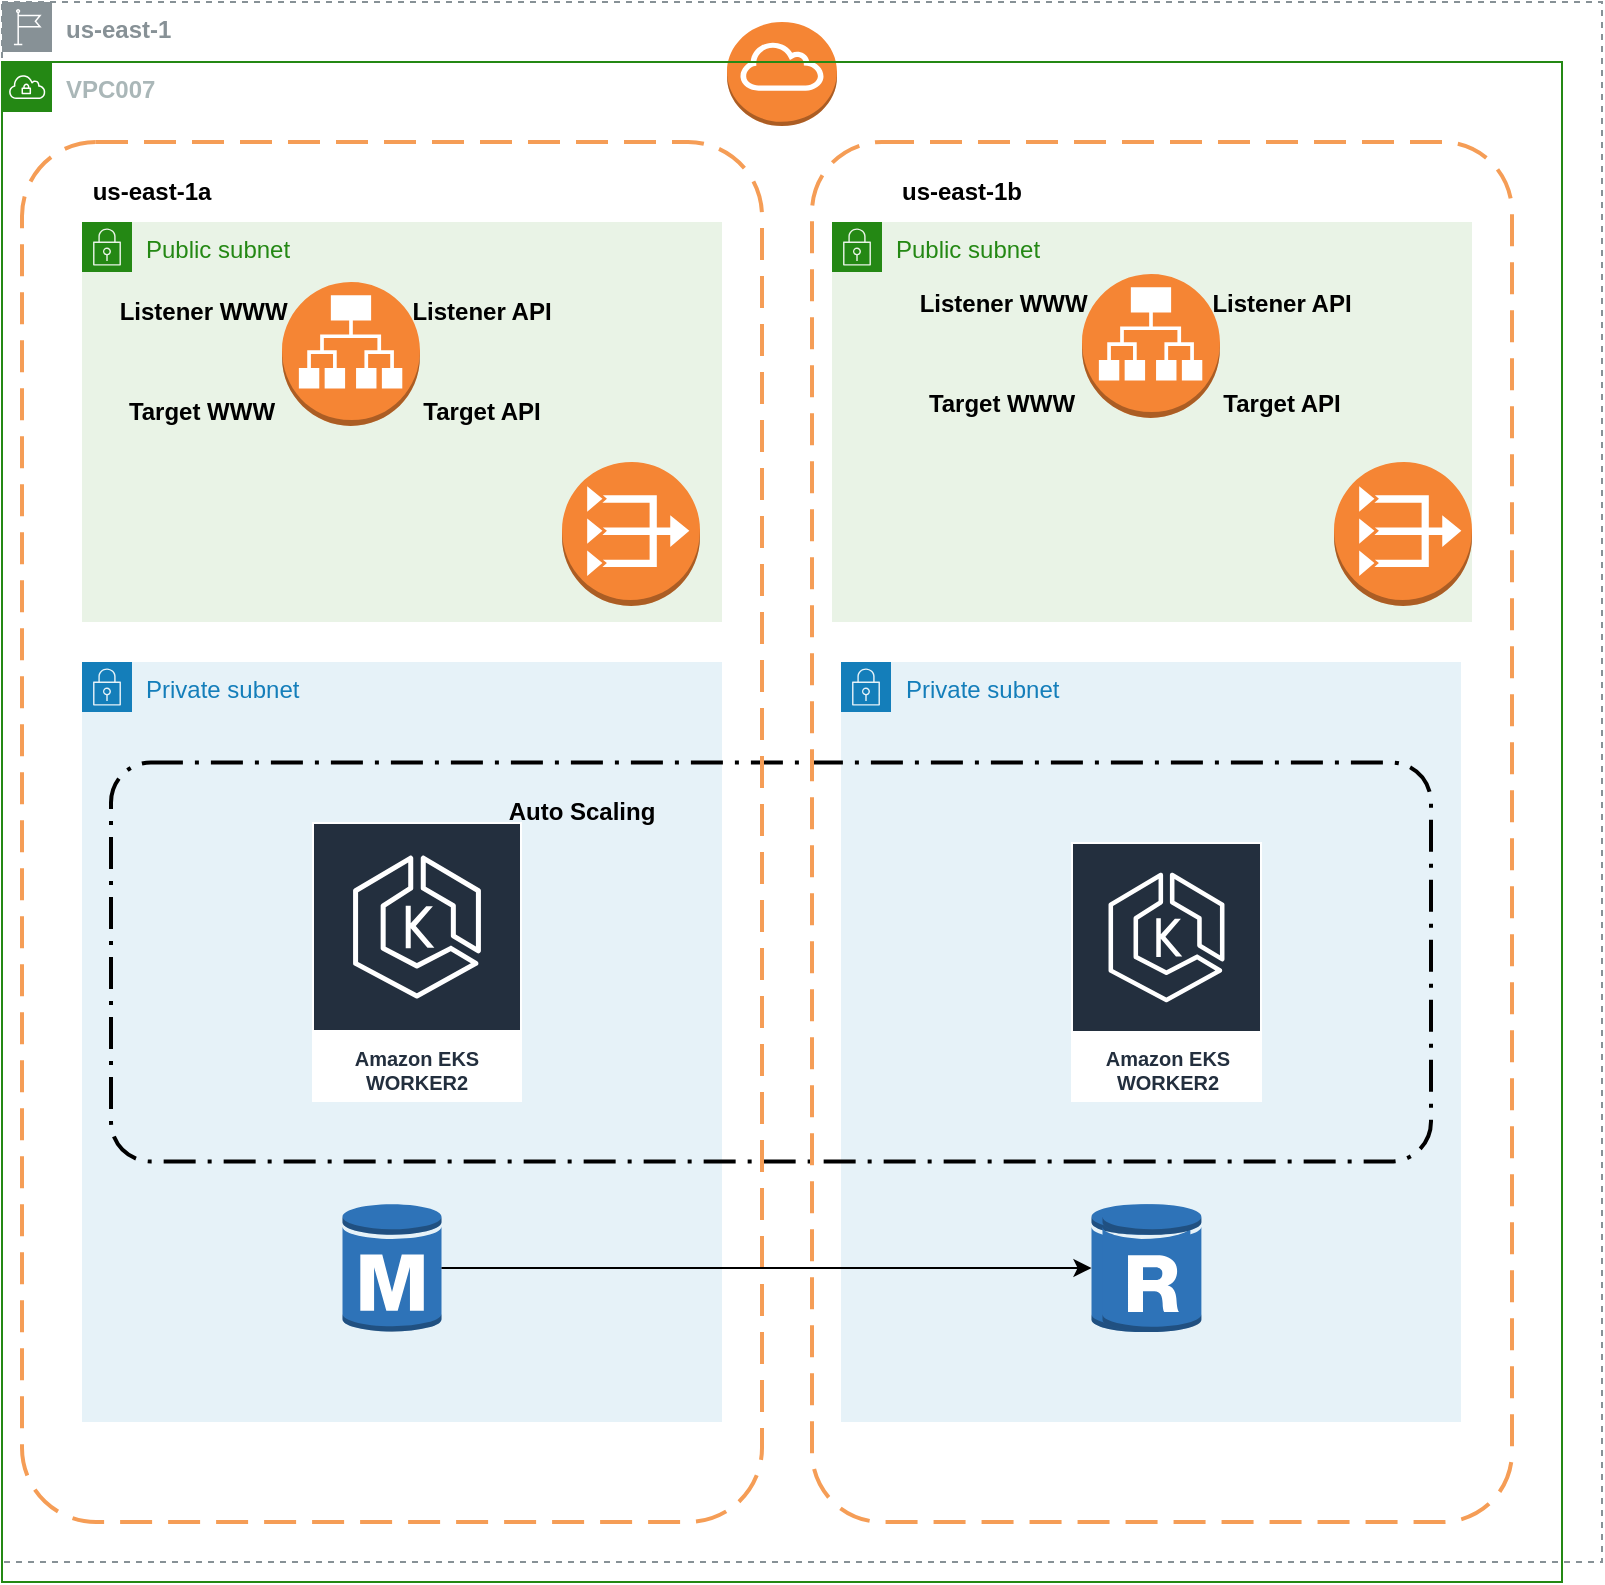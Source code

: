 <mxfile version="16.1.0" type="github">
  <diagram id="SR_4pRoGoDqsYM3gGltI" name="Page-1">
    <mxGraphModel dx="1055" dy="743" grid="1" gridSize="10" guides="1" tooltips="1" connect="1" arrows="1" fold="1" page="1" pageScale="1" pageWidth="850" pageHeight="1100" math="0" shadow="0">
      <root>
        <mxCell id="0" />
        <mxCell id="1" parent="0" />
        <mxCell id="BQqs-eVoa-7M6T6eeTgY-2" value="&lt;b&gt;us-east-1&lt;/b&gt;" style="sketch=0;outlineConnect=0;gradientColor=none;html=1;whiteSpace=wrap;fontSize=12;fontStyle=0;shape=mxgraph.aws4.group;grIcon=mxgraph.aws4.group_region;strokeColor=#879196;fillColor=none;verticalAlign=top;align=left;spacingLeft=30;fontColor=#879196;dashed=1;shadow=0;" vertex="1" parent="1">
          <mxGeometry x="20" y="10" width="800" height="780" as="geometry" />
        </mxCell>
        <mxCell id="BQqs-eVoa-7M6T6eeTgY-28" value="" style="outlineConnect=0;dashed=0;verticalLabelPosition=bottom;verticalAlign=top;align=center;html=1;shape=mxgraph.aws3.internet_gateway;fillColor=#F58534;gradientColor=none;shadow=0;" vertex="1" parent="1">
          <mxGeometry x="382.5" y="20" width="55" height="52" as="geometry" />
        </mxCell>
        <mxCell id="BQqs-eVoa-7M6T6eeTgY-3" value="&lt;b&gt;VPC007&lt;/b&gt;" style="points=[[0,0],[0.25,0],[0.5,0],[0.75,0],[1,0],[1,0.25],[1,0.5],[1,0.75],[1,1],[0.75,1],[0.5,1],[0.25,1],[0,1],[0,0.75],[0,0.5],[0,0.25]];outlineConnect=0;gradientColor=none;html=1;whiteSpace=wrap;fontSize=12;fontStyle=0;container=1;pointerEvents=0;collapsible=0;recursiveResize=0;shape=mxgraph.aws4.group;grIcon=mxgraph.aws4.group_vpc;strokeColor=#248814;fillColor=none;verticalAlign=top;align=left;spacingLeft=30;fontColor=#AAB7B8;dashed=0;" vertex="1" parent="1">
          <mxGeometry x="20" y="40" width="780" height="760" as="geometry" />
        </mxCell>
        <mxCell id="BQqs-eVoa-7M6T6eeTgY-14" value="Private subnet" style="points=[[0,0],[0.25,0],[0.5,0],[0.75,0],[1,0],[1,0.25],[1,0.5],[1,0.75],[1,1],[0.75,1],[0.5,1],[0.25,1],[0,1],[0,0.75],[0,0.5],[0,0.25]];outlineConnect=0;gradientColor=none;html=1;whiteSpace=wrap;fontSize=12;fontStyle=0;container=1;pointerEvents=0;collapsible=0;recursiveResize=0;shape=mxgraph.aws4.group;grIcon=mxgraph.aws4.group_security_group;grStroke=0;strokeColor=#147EBA;fillColor=#E6F2F8;verticalAlign=top;align=left;spacingLeft=30;fontColor=#147EBA;dashed=0;shadow=0;" vertex="1" parent="BQqs-eVoa-7M6T6eeTgY-3">
          <mxGeometry x="40" y="300" width="320" height="380" as="geometry" />
        </mxCell>
        <mxCell id="BQqs-eVoa-7M6T6eeTgY-19" value="" style="outlineConnect=0;dashed=0;verticalLabelPosition=bottom;verticalAlign=top;align=center;html=1;shape=mxgraph.aws3.rds_db_instance;fillColor=#2E73B8;gradientColor=none;shadow=0;" vertex="1" parent="BQqs-eVoa-7M6T6eeTgY-14">
          <mxGeometry x="130.25" y="270" width="49.5" height="66" as="geometry" />
        </mxCell>
        <mxCell id="BQqs-eVoa-7M6T6eeTgY-17" value="Private subnet" style="points=[[0,0],[0.25,0],[0.5,0],[0.75,0],[1,0],[1,0.25],[1,0.5],[1,0.75],[1,1],[0.75,1],[0.5,1],[0.25,1],[0,1],[0,0.75],[0,0.5],[0,0.25]];outlineConnect=0;gradientColor=none;html=1;whiteSpace=wrap;fontSize=12;fontStyle=0;container=1;pointerEvents=0;collapsible=0;recursiveResize=0;shape=mxgraph.aws4.group;grIcon=mxgraph.aws4.group_security_group;grStroke=0;strokeColor=#147EBA;fillColor=#E6F2F8;verticalAlign=top;align=left;spacingLeft=30;fontColor=#147EBA;dashed=0;shadow=0;" vertex="1" parent="BQqs-eVoa-7M6T6eeTgY-3">
          <mxGeometry x="419.5" y="300" width="310" height="380" as="geometry" />
        </mxCell>
        <mxCell id="BQqs-eVoa-7M6T6eeTgY-20" value="" style="outlineConnect=0;dashed=0;verticalLabelPosition=bottom;verticalAlign=top;align=center;html=1;shape=mxgraph.aws3.rds_db_instance_read_replica;fillColor=#2E73B8;gradientColor=none;shadow=0;" vertex="1" parent="BQqs-eVoa-7M6T6eeTgY-17">
          <mxGeometry x="125.25" y="270" width="49.5" height="66" as="geometry" />
        </mxCell>
        <mxCell id="BQqs-eVoa-7M6T6eeTgY-24" value="" style="rounded=1;arcSize=10;dashed=1;fillColor=none;gradientColor=none;dashPattern=8 3 1 3;strokeWidth=2;shadow=0;" vertex="1" parent="BQqs-eVoa-7M6T6eeTgY-17">
          <mxGeometry x="-365" y="50.25" width="660" height="199.5" as="geometry" />
        </mxCell>
        <mxCell id="BQqs-eVoa-7M6T6eeTgY-4" value="" style="rounded=1;arcSize=10;dashed=1;strokeColor=#F59D56;fillColor=none;gradientColor=none;dashPattern=8 4;strokeWidth=2;" vertex="1" parent="BQqs-eVoa-7M6T6eeTgY-3">
          <mxGeometry x="10" y="40" width="370" height="690" as="geometry" />
        </mxCell>
        <mxCell id="BQqs-eVoa-7M6T6eeTgY-5" value="" style="rounded=1;arcSize=10;dashed=1;strokeColor=#F59D56;fillColor=none;gradientColor=none;dashPattern=8 4;strokeWidth=2;" vertex="1" parent="BQqs-eVoa-7M6T6eeTgY-3">
          <mxGeometry x="405" y="40" width="350" height="690" as="geometry" />
        </mxCell>
        <mxCell id="BQqs-eVoa-7M6T6eeTgY-11" value="&lt;b&gt;us-east-1a&lt;/b&gt;" style="text;html=1;strokeColor=none;fillColor=none;align=center;verticalAlign=middle;whiteSpace=wrap;rounded=0;shadow=0;" vertex="1" parent="BQqs-eVoa-7M6T6eeTgY-3">
          <mxGeometry x="30" y="50" width="90" height="30" as="geometry" />
        </mxCell>
        <mxCell id="BQqs-eVoa-7M6T6eeTgY-12" value="&lt;b&gt;us-east-1b&lt;/b&gt;" style="text;html=1;strokeColor=none;fillColor=none;align=center;verticalAlign=middle;whiteSpace=wrap;rounded=0;shadow=0;" vertex="1" parent="BQqs-eVoa-7M6T6eeTgY-3">
          <mxGeometry x="440" y="50" width="80" height="30" as="geometry" />
        </mxCell>
        <mxCell id="BQqs-eVoa-7M6T6eeTgY-16" value="Public subnet" style="points=[[0,0],[0.25,0],[0.5,0],[0.75,0],[1,0],[1,0.25],[1,0.5],[1,0.75],[1,1],[0.75,1],[0.5,1],[0.25,1],[0,1],[0,0.75],[0,0.5],[0,0.25]];outlineConnect=0;gradientColor=none;html=1;whiteSpace=wrap;fontSize=12;fontStyle=0;container=1;pointerEvents=0;collapsible=0;recursiveResize=0;shape=mxgraph.aws4.group;grIcon=mxgraph.aws4.group_security_group;grStroke=0;strokeColor=#248814;fillColor=#E9F3E6;verticalAlign=top;align=left;spacingLeft=30;fontColor=#248814;dashed=0;shadow=0;" vertex="1" parent="BQqs-eVoa-7M6T6eeTgY-3">
          <mxGeometry x="40" y="80" width="320" height="200" as="geometry" />
        </mxCell>
        <mxCell id="BQqs-eVoa-7M6T6eeTgY-18" value="Public subnet" style="points=[[0,0],[0.25,0],[0.5,0],[0.75,0],[1,0],[1,0.25],[1,0.5],[1,0.75],[1,1],[0.75,1],[0.5,1],[0.25,1],[0,1],[0,0.75],[0,0.5],[0,0.25]];outlineConnect=0;gradientColor=none;html=1;whiteSpace=wrap;fontSize=12;fontStyle=0;container=1;pointerEvents=0;collapsible=0;recursiveResize=0;shape=mxgraph.aws4.group;grIcon=mxgraph.aws4.group_security_group;grStroke=0;strokeColor=#248814;fillColor=#E9F3E6;verticalAlign=top;align=left;spacingLeft=30;fontColor=#248814;dashed=0;shadow=0;" vertex="1" parent="BQqs-eVoa-7M6T6eeTgY-3">
          <mxGeometry x="415" y="80" width="320" height="200" as="geometry" />
        </mxCell>
        <mxCell id="BQqs-eVoa-7M6T6eeTgY-22" value="Amazon EKS WORKER2" style="sketch=0;outlineConnect=0;fontColor=#232F3E;gradientColor=none;strokeColor=#ffffff;fillColor=#232F3E;dashed=0;verticalLabelPosition=middle;verticalAlign=bottom;align=center;html=1;whiteSpace=wrap;fontSize=10;fontStyle=1;spacing=3;shape=mxgraph.aws4.productIcon;prIcon=mxgraph.aws4.eks;shadow=0;" vertex="1" parent="BQqs-eVoa-7M6T6eeTgY-3">
          <mxGeometry x="155" y="380" width="105" height="140" as="geometry" />
        </mxCell>
        <mxCell id="BQqs-eVoa-7M6T6eeTgY-23" value="Amazon EKS WORKER2" style="sketch=0;outlineConnect=0;fontColor=#232F3E;gradientColor=none;strokeColor=#ffffff;fillColor=#232F3E;dashed=0;verticalLabelPosition=middle;verticalAlign=bottom;align=center;html=1;whiteSpace=wrap;fontSize=10;fontStyle=1;spacing=3;shape=mxgraph.aws4.productIcon;prIcon=mxgraph.aws4.eks;shadow=0;" vertex="1" parent="BQqs-eVoa-7M6T6eeTgY-3">
          <mxGeometry x="534.5" y="390" width="95.5" height="130" as="geometry" />
        </mxCell>
        <mxCell id="BQqs-eVoa-7M6T6eeTgY-25" value="" style="outlineConnect=0;dashed=0;verticalLabelPosition=bottom;verticalAlign=top;align=center;html=1;shape=mxgraph.aws3.rds_db_instance_read_replica;fillColor=#2E73B8;gradientColor=none;shadow=0;" vertex="1" parent="BQqs-eVoa-7M6T6eeTgY-3">
          <mxGeometry x="550.25" y="570" width="49.5" height="66" as="geometry" />
        </mxCell>
        <mxCell id="BQqs-eVoa-7M6T6eeTgY-29" value="" style="outlineConnect=0;dashed=0;verticalLabelPosition=bottom;verticalAlign=top;align=center;html=1;shape=mxgraph.aws3.application_load_balancer;fillColor=#F58534;gradientColor=none;shadow=0;" vertex="1" parent="BQqs-eVoa-7M6T6eeTgY-3">
          <mxGeometry x="140" y="110" width="69" height="72" as="geometry" />
        </mxCell>
        <mxCell id="BQqs-eVoa-7M6T6eeTgY-35" value="" style="outlineConnect=0;dashed=0;verticalLabelPosition=bottom;verticalAlign=top;align=center;html=1;shape=mxgraph.aws3.vpc_nat_gateway;fillColor=#F58534;gradientColor=none;shadow=0;" vertex="1" parent="BQqs-eVoa-7M6T6eeTgY-3">
          <mxGeometry x="280" y="200" width="69" height="72" as="geometry" />
        </mxCell>
        <mxCell id="BQqs-eVoa-7M6T6eeTgY-36" value="" style="outlineConnect=0;dashed=0;verticalLabelPosition=bottom;verticalAlign=top;align=center;html=1;shape=mxgraph.aws3.vpc_nat_gateway;fillColor=#F58534;gradientColor=none;shadow=0;" vertex="1" parent="BQqs-eVoa-7M6T6eeTgY-3">
          <mxGeometry x="666" y="200" width="69" height="72" as="geometry" />
        </mxCell>
        <mxCell id="BQqs-eVoa-7M6T6eeTgY-37" value="&lt;b&gt;Listener WWW&amp;nbsp;&lt;/b&gt;" style="text;html=1;strokeColor=none;fillColor=none;align=center;verticalAlign=middle;whiteSpace=wrap;rounded=0;shadow=0;" vertex="1" parent="BQqs-eVoa-7M6T6eeTgY-3">
          <mxGeometry x="50" y="110" width="105" height="30" as="geometry" />
        </mxCell>
        <mxCell id="BQqs-eVoa-7M6T6eeTgY-38" value="&lt;b&gt;Target WWW&lt;/b&gt;" style="text;html=1;strokeColor=none;fillColor=none;align=center;verticalAlign=middle;whiteSpace=wrap;rounded=0;shadow=0;" vertex="1" parent="BQqs-eVoa-7M6T6eeTgY-3">
          <mxGeometry x="50" y="160" width="100" height="30" as="geometry" />
        </mxCell>
        <mxCell id="BQqs-eVoa-7M6T6eeTgY-39" value="&lt;b&gt;Listener API&lt;/b&gt;" style="text;html=1;strokeColor=none;fillColor=none;align=center;verticalAlign=middle;whiteSpace=wrap;rounded=0;shadow=0;" vertex="1" parent="BQqs-eVoa-7M6T6eeTgY-3">
          <mxGeometry x="190" y="110" width="100" height="30" as="geometry" />
        </mxCell>
        <mxCell id="BQqs-eVoa-7M6T6eeTgY-40" value="&lt;b&gt;Target API&lt;/b&gt;" style="text;html=1;strokeColor=none;fillColor=none;align=center;verticalAlign=middle;whiteSpace=wrap;rounded=0;shadow=0;" vertex="1" parent="BQqs-eVoa-7M6T6eeTgY-3">
          <mxGeometry x="190" y="160" width="100" height="30" as="geometry" />
        </mxCell>
        <mxCell id="BQqs-eVoa-7M6T6eeTgY-41" value="" style="outlineConnect=0;dashed=0;verticalLabelPosition=bottom;verticalAlign=top;align=center;html=1;shape=mxgraph.aws3.application_load_balancer;fillColor=#F58534;gradientColor=none;shadow=0;" vertex="1" parent="BQqs-eVoa-7M6T6eeTgY-3">
          <mxGeometry x="540" y="106" width="69" height="72" as="geometry" />
        </mxCell>
        <mxCell id="BQqs-eVoa-7M6T6eeTgY-42" value="&lt;b&gt;Listener WWW&amp;nbsp;&lt;/b&gt;" style="text;html=1;strokeColor=none;fillColor=none;align=center;verticalAlign=middle;whiteSpace=wrap;rounded=0;shadow=0;" vertex="1" parent="BQqs-eVoa-7M6T6eeTgY-3">
          <mxGeometry x="450" y="106" width="105" height="30" as="geometry" />
        </mxCell>
        <mxCell id="BQqs-eVoa-7M6T6eeTgY-43" value="&lt;b&gt;Target WWW&lt;/b&gt;" style="text;html=1;strokeColor=none;fillColor=none;align=center;verticalAlign=middle;whiteSpace=wrap;rounded=0;shadow=0;" vertex="1" parent="BQqs-eVoa-7M6T6eeTgY-3">
          <mxGeometry x="450" y="156" width="100" height="30" as="geometry" />
        </mxCell>
        <mxCell id="BQqs-eVoa-7M6T6eeTgY-44" value="&lt;b&gt;Listener API&lt;/b&gt;" style="text;html=1;strokeColor=none;fillColor=none;align=center;verticalAlign=middle;whiteSpace=wrap;rounded=0;shadow=0;" vertex="1" parent="BQqs-eVoa-7M6T6eeTgY-3">
          <mxGeometry x="590" y="106" width="100" height="30" as="geometry" />
        </mxCell>
        <mxCell id="BQqs-eVoa-7M6T6eeTgY-45" value="&lt;b&gt;Target API&lt;/b&gt;" style="text;html=1;strokeColor=none;fillColor=none;align=center;verticalAlign=middle;whiteSpace=wrap;rounded=0;shadow=0;" vertex="1" parent="BQqs-eVoa-7M6T6eeTgY-3">
          <mxGeometry x="590" y="156" width="100" height="30" as="geometry" />
        </mxCell>
        <mxCell id="BQqs-eVoa-7M6T6eeTgY-21" style="edgeStyle=orthogonalEdgeStyle;rounded=0;orthogonalLoop=1;jettySize=auto;html=1;" edge="1" parent="BQqs-eVoa-7M6T6eeTgY-3" source="BQqs-eVoa-7M6T6eeTgY-19" target="BQqs-eVoa-7M6T6eeTgY-20">
          <mxGeometry relative="1" as="geometry" />
        </mxCell>
        <mxCell id="BQqs-eVoa-7M6T6eeTgY-27" value="&lt;b&gt;Auto Scaling&lt;/b&gt;" style="text;html=1;strokeColor=none;fillColor=none;align=center;verticalAlign=middle;whiteSpace=wrap;rounded=0;shadow=0;" vertex="1" parent="1">
          <mxGeometry x="250" y="400" width="120" height="30" as="geometry" />
        </mxCell>
      </root>
    </mxGraphModel>
  </diagram>
</mxfile>
